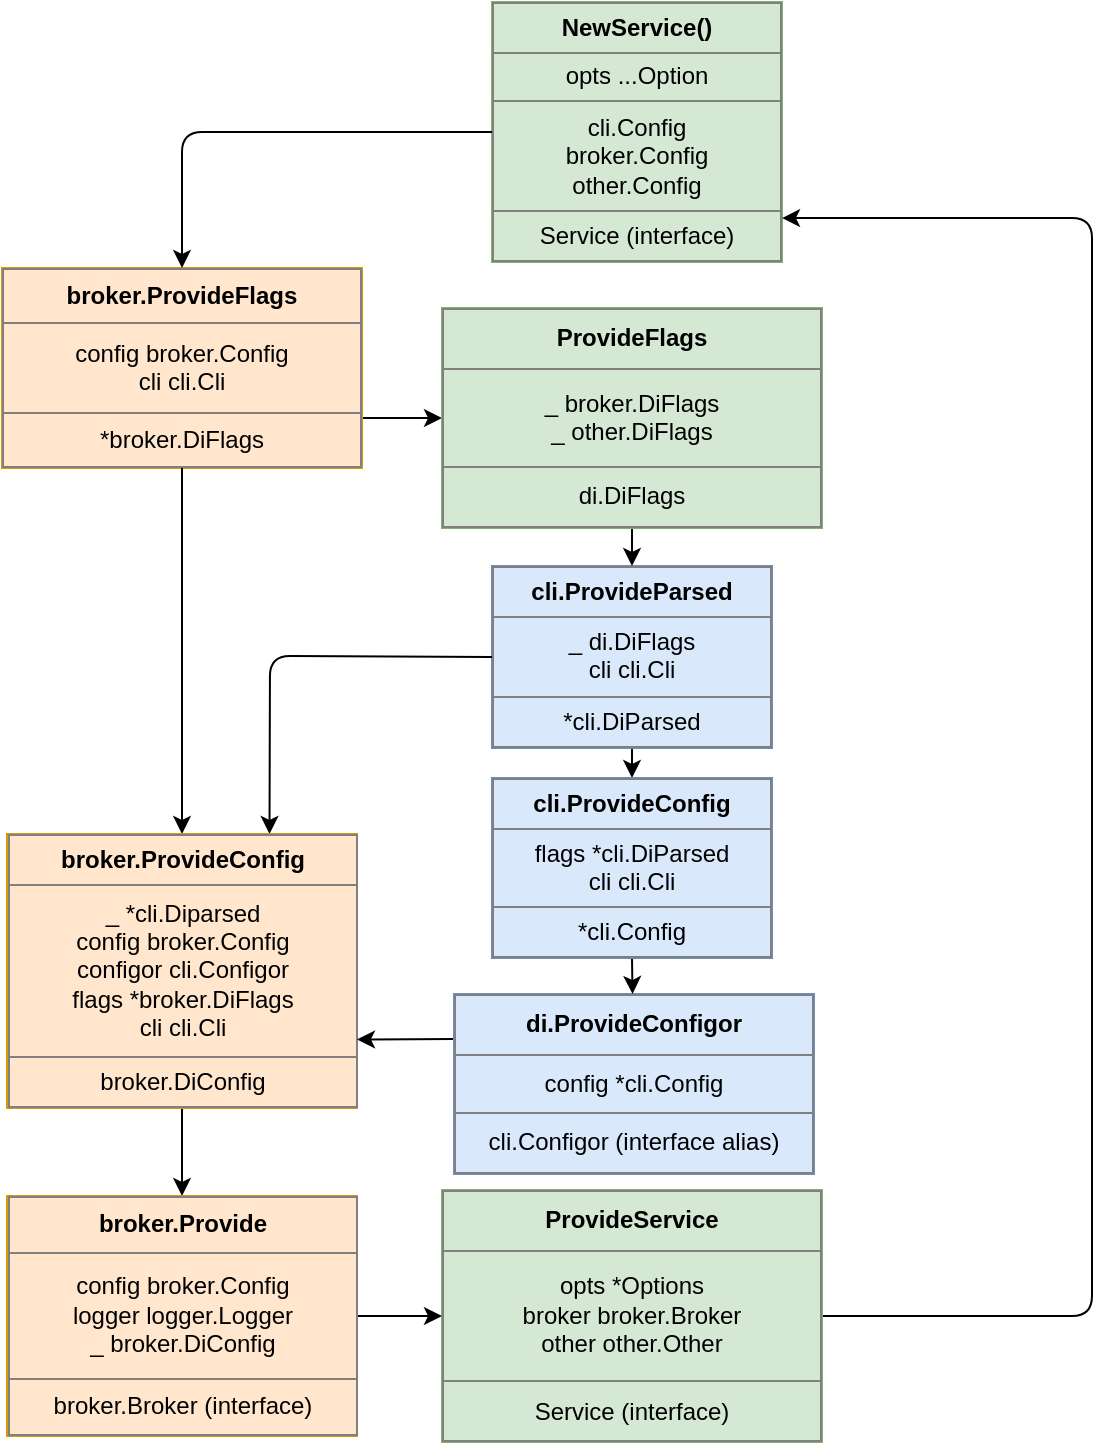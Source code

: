 <mxfile version="20.4.0" type="embed">
    <diagram id="vMnfY-2Tbw0DXYRR_aYp" name="Seite-1">
        <mxGraphModel dx="1509" dy="1742" grid="1" gridSize="10" guides="1" tooltips="1" connect="1" arrows="1" fold="1" page="1" pageScale="1" pageWidth="1169" pageHeight="827" math="0" shadow="0">
            <root>
                <mxCell id="0"/>
                <mxCell id="1" parent="0"/>
                <mxCell id="4" value="&lt;table border=&quot;1&quot; width=&quot;100%&quot; height=&quot;100%&quot; cellpadding=&quot;4&quot; style=&quot;width: 100%; height: 100%; border-collapse: collapse;&quot;&gt;&lt;tbody&gt;&lt;tr&gt;&lt;th align=&quot;center&quot;&gt;&lt;b&gt;NewService()&lt;/b&gt;&lt;/th&gt;&lt;/tr&gt;&lt;tr&gt;&lt;td align=&quot;center&quot;&gt;opts ...Option&lt;/td&gt;&lt;/tr&gt;&lt;tr&gt;&lt;td align=&quot;center&quot;&gt;cli.Config&lt;br&gt;broker.Config&lt;br&gt;other.Config&lt;/td&gt;&lt;/tr&gt;&lt;tr&gt;&lt;td style=&quot;text-align: center;&quot;&gt;Service (interface)&lt;/td&gt;&lt;/tr&gt;&lt;/tbody&gt;&lt;/table&gt;" style="text;html=1;strokeColor=#82b366;fillColor=#d5e8d4;overflow=fill;" parent="1" vertex="1">
                    <mxGeometry x="470" y="-800" width="145" height="130" as="geometry"/>
                </mxCell>
                <mxCell id="119" style="edgeStyle=none;html=1;exitX=0.5;exitY=1;exitDx=0;exitDy=0;entryX=0.5;entryY=0;entryDx=0;entryDy=0;" parent="1" source="6" target="115" edge="1">
                    <mxGeometry relative="1" as="geometry"/>
                </mxCell>
                <mxCell id="6" value="&lt;table border=&quot;1&quot; width=&quot;100%&quot; height=&quot;100%&quot; cellpadding=&quot;4&quot; style=&quot;width: 100%; height: 100%; border-collapse: collapse;&quot;&gt;&lt;tbody&gt;&lt;tr&gt;&lt;th align=&quot;center&quot;&gt;cli.ProvideParsed&lt;/th&gt;&lt;/tr&gt;&lt;tr&gt;&lt;td align=&quot;center&quot;&gt;_ di.DiFlags&lt;br&gt;cli cli.Cli&lt;br&gt;&lt;/td&gt;&lt;/tr&gt;&lt;tr&gt;&lt;td align=&quot;center&quot;&gt;*cli.DiParsed&lt;br&gt;&lt;/td&gt;&lt;/tr&gt;&lt;/tbody&gt;&lt;/table&gt;" style="text;html=1;strokeColor=#6c8ebf;fillColor=#dae8fc;overflow=fill;" parent="1" vertex="1">
                    <mxGeometry x="470" y="-518" width="140" height="91" as="geometry"/>
                </mxCell>
                <mxCell id="100" style="edgeStyle=none;html=1;entryX=1;entryY=0.831;entryDx=0;entryDy=0;entryPerimeter=0;" parent="1" source="8" target="4" edge="1">
                    <mxGeometry relative="1" as="geometry">
                        <mxPoint x="770" y="-480" as="targetPoint"/>
                        <Array as="points">
                            <mxPoint x="770" y="-143"/>
                            <mxPoint x="770" y="-692"/>
                        </Array>
                    </mxGeometry>
                </mxCell>
                <mxCell id="8" value="&lt;table border=&quot;1&quot; width=&quot;100%&quot; height=&quot;100%&quot; cellpadding=&quot;4&quot; style=&quot;width: 100%; height: 100%; border-collapse: collapse;&quot;&gt;&lt;tbody&gt;&lt;tr&gt;&lt;th align=&quot;center&quot;&gt;ProvideService&lt;/th&gt;&lt;/tr&gt;&lt;tr&gt;&lt;td align=&quot;center&quot;&gt;opts *Options&lt;br&gt;broker broker.Broker&lt;br&gt;other other.Other&lt;br&gt;&lt;/td&gt;&lt;/tr&gt;&lt;tr&gt;&lt;td align=&quot;center&quot;&gt;Service (interface)&lt;br&gt;&lt;/td&gt;&lt;/tr&gt;&lt;/tbody&gt;&lt;/table&gt;" style="text;html=1;strokeColor=#82b366;fillColor=#d5e8d4;overflow=fill;" parent="1" vertex="1">
                    <mxGeometry x="445" y="-206" width="190" height="126" as="geometry"/>
                </mxCell>
                <mxCell id="93" style="edgeStyle=none;html=1;exitX=1;exitY=0.75;exitDx=0;exitDy=0;entryX=0;entryY=0.5;entryDx=0;entryDy=0;" parent="1" source="24" target="31" edge="1">
                    <mxGeometry relative="1" as="geometry"/>
                </mxCell>
                <mxCell id="24" value="&lt;table border=&quot;1&quot; width=&quot;100%&quot; height=&quot;100%&quot; cellpadding=&quot;4&quot; style=&quot;width: 100%; height: 100%; border-collapse: collapse;&quot;&gt;&lt;tbody&gt;&lt;tr&gt;&lt;th align=&quot;center&quot;&gt;broker.ProvideFlags&lt;/th&gt;&lt;/tr&gt;&lt;tr&gt;&lt;td align=&quot;center&quot;&gt;config broker.Config&lt;br&gt;cli cli.Cli&lt;/td&gt;&lt;/tr&gt;&lt;tr&gt;&lt;td align=&quot;center&quot;&gt;*broker.DiFlags&lt;br&gt;&lt;/td&gt;&lt;/tr&gt;&lt;/tbody&gt;&lt;/table&gt;" style="text;html=1;strokeColor=#d79b00;fillColor=#ffe6cc;overflow=fill;" parent="1" vertex="1">
                    <mxGeometry x="225" y="-667" width="180" height="100" as="geometry"/>
                </mxCell>
                <mxCell id="60" style="edgeStyle=none;html=1;exitX=0.5;exitY=1;exitDx=0;exitDy=0;startArrow=none;startFill=0;endArrow=classic;endFill=1;" parent="1" source="31" target="6" edge="1">
                    <mxGeometry relative="1" as="geometry"/>
                </mxCell>
                <mxCell id="31" value="&lt;table border=&quot;1&quot; width=&quot;100%&quot; height=&quot;100%&quot; cellpadding=&quot;4&quot; style=&quot;width: 100%; height: 100%; border-collapse: collapse;&quot;&gt;&lt;tbody&gt;&lt;tr&gt;&lt;th align=&quot;center&quot;&gt;ProvideFlags&lt;/th&gt;&lt;/tr&gt;&lt;tr&gt;&lt;td align=&quot;center&quot;&gt;_ broker.DiFlags&lt;br&gt;_ other.DiFlags&lt;/td&gt;&lt;/tr&gt;&lt;tr&gt;&lt;td align=&quot;center&quot;&gt;di.DiFlags&lt;br&gt;&lt;/td&gt;&lt;/tr&gt;&lt;/tbody&gt;&lt;/table&gt;" style="text;html=1;strokeColor=#82b366;fillColor=#d5e8d4;overflow=fill;" parent="1" vertex="1">
                    <mxGeometry x="445" y="-647" width="190" height="110" as="geometry"/>
                </mxCell>
                <mxCell id="103" style="edgeStyle=none;html=1;entryX=0.5;entryY=0;entryDx=0;entryDy=0;" parent="1" source="42" target="102" edge="1">
                    <mxGeometry relative="1" as="geometry"/>
                </mxCell>
                <mxCell id="109" style="edgeStyle=none;html=1;exitX=0.75;exitY=0;exitDx=0;exitDy=0;entryX=0;entryY=0.5;entryDx=0;entryDy=0;startArrow=classic;startFill=1;endArrow=none;endFill=0;" parent="1" source="42" target="6" edge="1">
                    <mxGeometry relative="1" as="geometry">
                        <Array as="points">
                            <mxPoint x="359" y="-473"/>
                        </Array>
                    </mxGeometry>
                </mxCell>
                <mxCell id="114" style="edgeStyle=none;html=1;exitX=0.5;exitY=0;exitDx=0;exitDy=0;entryX=0.5;entryY=1;entryDx=0;entryDy=0;startArrow=classic;startFill=1;endArrow=none;endFill=0;" parent="1" source="42" target="24" edge="1">
                    <mxGeometry relative="1" as="geometry"/>
                </mxCell>
                <mxCell id="42" value="&lt;table border=&quot;1&quot; width=&quot;100%&quot; height=&quot;100%&quot; cellpadding=&quot;4&quot; style=&quot;width: 100%; height: 100%; border-collapse: collapse;&quot;&gt;&lt;tbody&gt;&lt;tr&gt;&lt;th align=&quot;center&quot;&gt;broker.ProvideConfig&lt;/th&gt;&lt;/tr&gt;&lt;tr&gt;&lt;td align=&quot;center&quot;&gt;_ *cli.Diparsed&lt;br&gt;config broker.Config&lt;br&gt;configor cli.Configor&lt;br&gt;flags *broker.DiFlags&lt;br&gt;cli cli.Cli&lt;/td&gt;&lt;/tr&gt;&lt;tr&gt;&lt;td align=&quot;center&quot;&gt;broker.DiConfig&lt;br&gt;&lt;/td&gt;&lt;/tr&gt;&lt;/tbody&gt;&lt;/table&gt;" style="text;html=1;strokeColor=#d79b00;fillColor=#ffe6cc;overflow=fill;" parent="1" vertex="1">
                    <mxGeometry x="227.5" y="-384" width="175" height="137" as="geometry"/>
                </mxCell>
                <mxCell id="106" style="edgeStyle=none;html=1;exitX=0;exitY=0.25;exitDx=0;exitDy=0;entryX=1;entryY=0.75;entryDx=0;entryDy=0;" parent="1" source="78" target="42" edge="1">
                    <mxGeometry relative="1" as="geometry"/>
                </mxCell>
                <mxCell id="78" value="&lt;table border=&quot;1&quot; width=&quot;100%&quot; height=&quot;100%&quot; cellpadding=&quot;4&quot; style=&quot;width: 100%; height: 100%; border-collapse: collapse;&quot;&gt;&lt;tbody&gt;&lt;tr&gt;&lt;th align=&quot;center&quot;&gt;di.ProvideConfigor&lt;/th&gt;&lt;/tr&gt;&lt;tr&gt;&lt;td align=&quot;center&quot;&gt;config *cli.Config&lt;br&gt;&lt;/td&gt;&lt;/tr&gt;&lt;tr&gt;&lt;td align=&quot;center&quot;&gt;cli.Configor (interface alias)&lt;/td&gt;&lt;/tr&gt;&lt;/tbody&gt;&lt;/table&gt;" style="text;html=1;strokeColor=#6c8ebf;fillColor=#dae8fc;overflow=fill;" parent="1" vertex="1">
                    <mxGeometry x="451" y="-304" width="180" height="90" as="geometry"/>
                </mxCell>
                <mxCell id="86" style="edgeStyle=none;html=1;exitX=0;exitY=0.5;exitDx=0;exitDy=0;entryX=0.5;entryY=0;entryDx=0;entryDy=0;" parent="1" source="4" target="24" edge="1">
                    <mxGeometry relative="1" as="geometry">
                        <mxPoint x="315" y="-715" as="sourcePoint"/>
                        <Array as="points">
                            <mxPoint x="315" y="-735"/>
                        </Array>
                    </mxGeometry>
                </mxCell>
                <mxCell id="104" style="edgeStyle=none;html=1;exitX=1;exitY=0.5;exitDx=0;exitDy=0;entryX=0;entryY=0.5;entryDx=0;entryDy=0;" parent="1" source="102" target="8" edge="1">
                    <mxGeometry relative="1" as="geometry"/>
                </mxCell>
                <mxCell id="102" value="&lt;table border=&quot;1&quot; width=&quot;100%&quot; height=&quot;100%&quot; cellpadding=&quot;4&quot; style=&quot;width: 100%; height: 100%; border-collapse: collapse;&quot;&gt;&lt;tbody&gt;&lt;tr&gt;&lt;th align=&quot;center&quot;&gt;broker.Provide&lt;/th&gt;&lt;/tr&gt;&lt;tr&gt;&lt;td align=&quot;center&quot;&gt;config broker.Config&lt;br&gt;logger logger.Logger&lt;br&gt;_ broker.DiConfig&lt;br&gt;&lt;/td&gt;&lt;/tr&gt;&lt;tr&gt;&lt;td align=&quot;center&quot;&gt;broker.Broker (interface)&lt;br&gt;&lt;/td&gt;&lt;/tr&gt;&lt;/tbody&gt;&lt;/table&gt;" style="text;html=1;strokeColor=#d79b00;fillColor=#ffe6cc;overflow=fill;" parent="1" vertex="1">
                    <mxGeometry x="227.5" y="-203" width="175" height="120" as="geometry"/>
                </mxCell>
                <mxCell id="120" style="edgeStyle=none;html=1;exitX=0.5;exitY=1;exitDx=0;exitDy=0;" parent="1" source="115" target="78" edge="1">
                    <mxGeometry relative="1" as="geometry"/>
                </mxCell>
                <mxCell id="115" value="&lt;table border=&quot;1&quot; width=&quot;100%&quot; height=&quot;100%&quot; cellpadding=&quot;4&quot; style=&quot;width: 100%; height: 100%; border-collapse: collapse;&quot;&gt;&lt;tbody&gt;&lt;tr&gt;&lt;th align=&quot;center&quot;&gt;cli.ProvideConfig&lt;/th&gt;&lt;/tr&gt;&lt;tr&gt;&lt;td align=&quot;center&quot;&gt;flags *cli.DiParsed&lt;br&gt;cli cli.Cli&lt;br&gt;&lt;/td&gt;&lt;/tr&gt;&lt;tr&gt;&lt;td align=&quot;center&quot;&gt;*cli.Config&lt;br&gt;&lt;/td&gt;&lt;/tr&gt;&lt;/tbody&gt;&lt;/table&gt;" style="text;html=1;strokeColor=#6c8ebf;fillColor=#dae8fc;overflow=fill;" parent="1" vertex="1">
                    <mxGeometry x="470" y="-412" width="140" height="90" as="geometry"/>
                </mxCell>
            </root>
        </mxGraphModel>
    </diagram>
</mxfile>